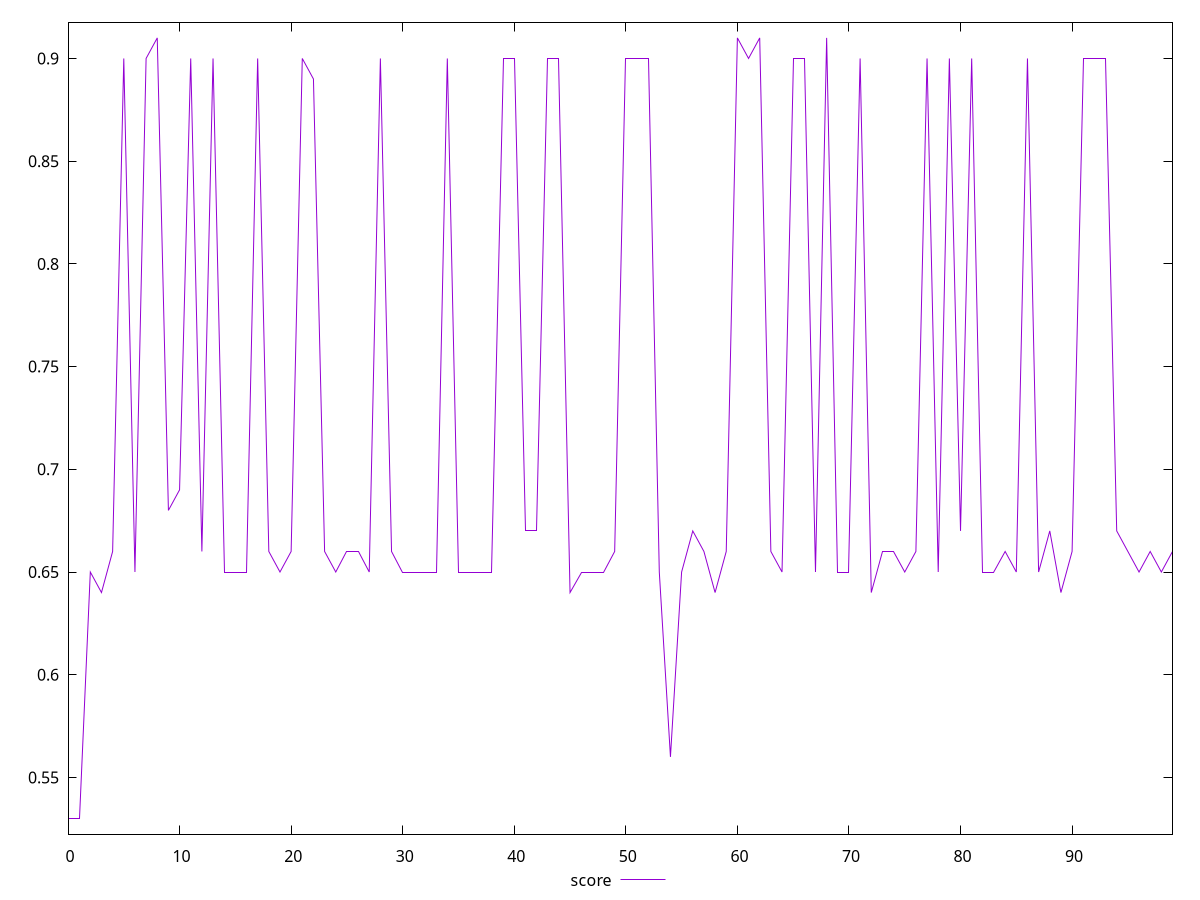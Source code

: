 reset

$score <<EOF
0 0.53
1 0.53
2 0.65
3 0.64
4 0.66
5 0.9
6 0.65
7 0.9
8 0.91
9 0.68
10 0.69
11 0.9
12 0.66
13 0.9
14 0.65
15 0.65
16 0.65
17 0.9
18 0.66
19 0.65
20 0.66
21 0.9
22 0.89
23 0.66
24 0.65
25 0.66
26 0.66
27 0.65
28 0.9
29 0.66
30 0.65
31 0.65
32 0.65
33 0.65
34 0.9
35 0.65
36 0.65
37 0.65
38 0.65
39 0.9
40 0.9
41 0.67
42 0.67
43 0.9
44 0.9
45 0.64
46 0.65
47 0.65
48 0.65
49 0.66
50 0.9
51 0.9
52 0.9
53 0.65
54 0.56
55 0.65
56 0.67
57 0.66
58 0.64
59 0.66
60 0.91
61 0.9
62 0.91
63 0.66
64 0.65
65 0.9
66 0.9
67 0.65
68 0.91
69 0.65
70 0.65
71 0.9
72 0.64
73 0.66
74 0.66
75 0.65
76 0.66
77 0.9
78 0.65
79 0.9
80 0.67
81 0.9
82 0.65
83 0.65
84 0.66
85 0.65
86 0.9
87 0.65
88 0.67
89 0.64
90 0.66
91 0.9
92 0.9
93 0.9
94 0.67
95 0.66
96 0.65
97 0.66
98 0.65
99 0.66
EOF

set key outside below
set xrange [0:99]
set yrange [0.5224:0.9176000000000001]
set trange [0.5224:0.9176000000000001]
set terminal svg size 640, 500 enhanced background rgb 'white'
set output "report_00017_2021-02-10T15-08-03.406Z/interactive/samples/pages+cached+noadtech+nomedia/score/values.svg"

plot $score title "score" with line

reset
